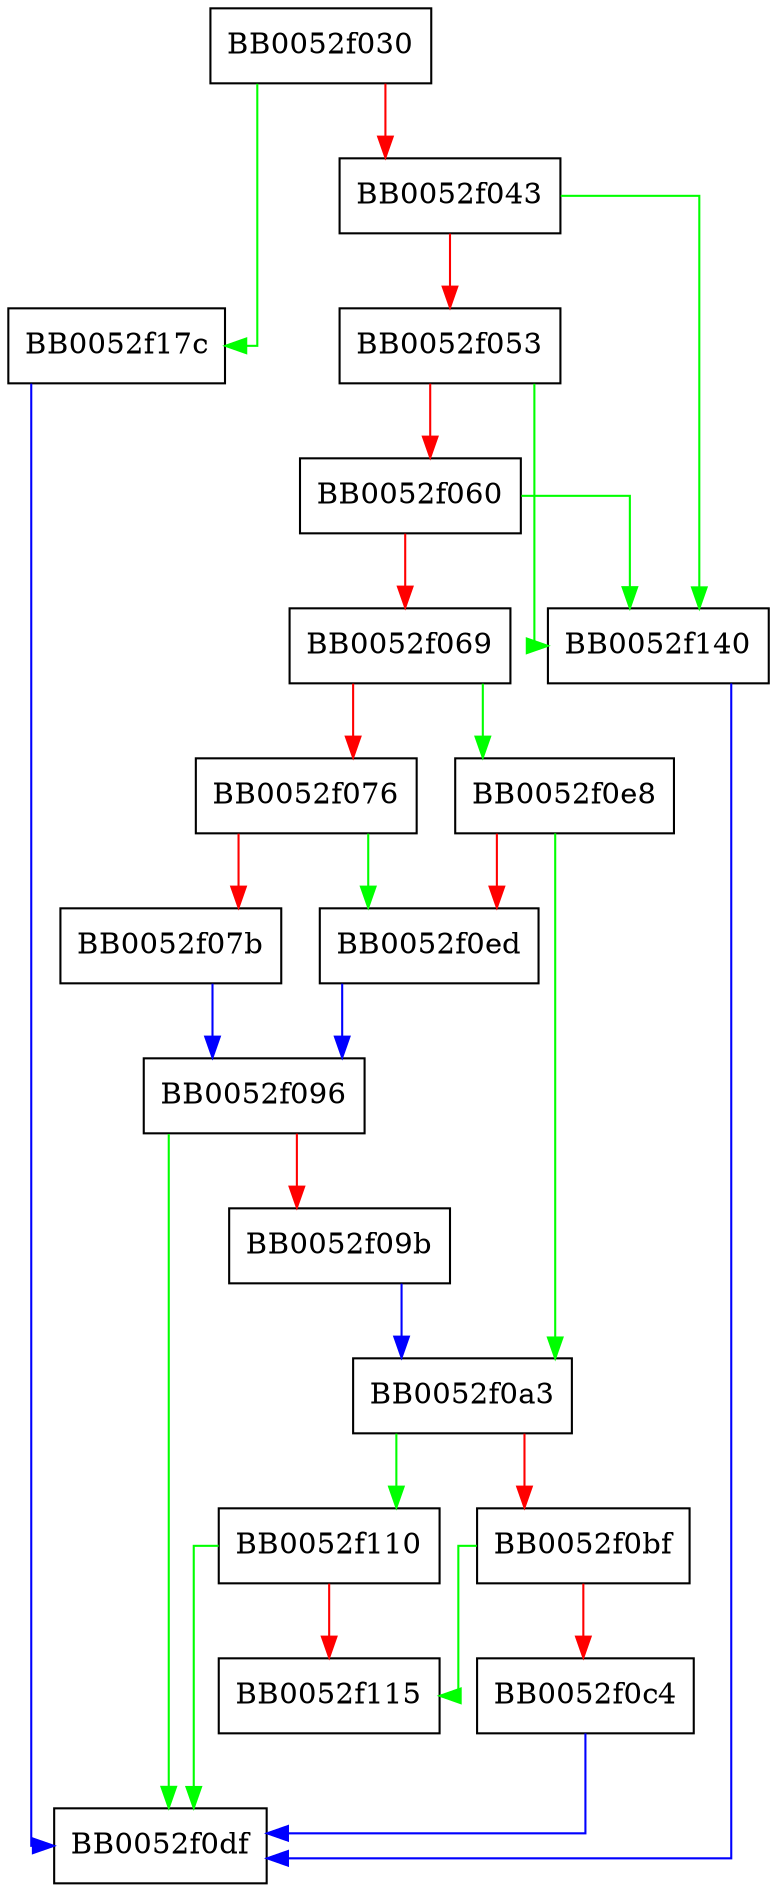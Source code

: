 digraph BIO_callback_ctrl {
  node [shape="box"];
  graph [splines=ortho];
  BB0052f030 -> BB0052f17c [color="green"];
  BB0052f030 -> BB0052f043 [color="red"];
  BB0052f043 -> BB0052f140 [color="green"];
  BB0052f043 -> BB0052f053 [color="red"];
  BB0052f053 -> BB0052f140 [color="green"];
  BB0052f053 -> BB0052f060 [color="red"];
  BB0052f060 -> BB0052f140 [color="green"];
  BB0052f060 -> BB0052f069 [color="red"];
  BB0052f069 -> BB0052f0e8 [color="green"];
  BB0052f069 -> BB0052f076 [color="red"];
  BB0052f076 -> BB0052f0ed [color="green"];
  BB0052f076 -> BB0052f07b [color="red"];
  BB0052f07b -> BB0052f096 [color="blue"];
  BB0052f096 -> BB0052f0df [color="green"];
  BB0052f096 -> BB0052f09b [color="red"];
  BB0052f09b -> BB0052f0a3 [color="blue"];
  BB0052f0a3 -> BB0052f110 [color="green"];
  BB0052f0a3 -> BB0052f0bf [color="red"];
  BB0052f0bf -> BB0052f115 [color="green"];
  BB0052f0bf -> BB0052f0c4 [color="red"];
  BB0052f0c4 -> BB0052f0df [color="blue"];
  BB0052f0e8 -> BB0052f0a3 [color="green"];
  BB0052f0e8 -> BB0052f0ed [color="red"];
  BB0052f0ed -> BB0052f096 [color="blue"];
  BB0052f110 -> BB0052f0df [color="green"];
  BB0052f110 -> BB0052f115 [color="red"];
  BB0052f140 -> BB0052f0df [color="blue"];
  BB0052f17c -> BB0052f0df [color="blue"];
}